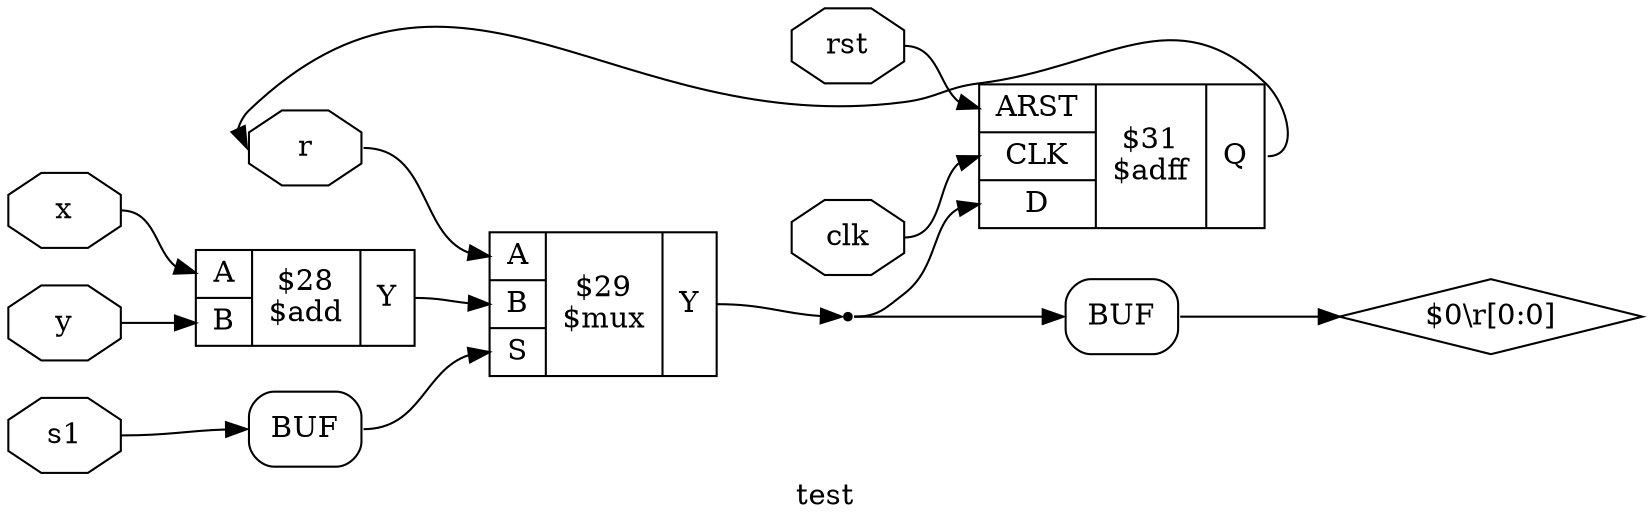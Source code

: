 digraph "test" {
label="test";
rankdir="LR";
remincross=true;
n5 [ shape=octagon, label="r", color="black", fontcolor="black" ];
n6 [ shape=octagon, label="rst", color="black", fontcolor="black" ];
n7 [ shape=octagon, label="s1", color="black", fontcolor="black" ];
n8 [ shape=octagon, label="clk", color="black", fontcolor="black" ];
n9 [ shape=octagon, label="y", color="black", fontcolor="black" ];
n10 [ shape=octagon, label="x", color="black", fontcolor="black" ];
c15 [ shape=record, label="{{<p11> ARST|<p12> CLK|<p13> D}|$31\n$adff|{<p14> Q}}" ];
c20 [ shape=record, label="{{<p16> A|<p17> B|<p18> S}|$29\n$mux|{<p19> Y}}" ];
c21 [ shape=record, label="{{<p16> A|<p17> B}|$28\n$add|{<p19> Y}}" ];
x0 [shape=box, style=rounded, label="BUF"];
x1 [shape=box, style=rounded, label="BUF"];
n1 [ shape=point ];
c20:p19:e -> n1:w [color="black", label=""];
n1:e -> c15:p13:w [color="black", label=""];
n1:e -> x1:w:w [color="black", label=""];
n10:e -> c21:p16:w [color="black", label=""];
x0:e:e -> c20:p18:w [color="black", label=""];
c21:p19:e -> c20:p17:w [color="black", label=""];
n4 [ shape=diamond, label="$0\\r[0:0]" ];
x1:e:e -> n4:w [color="black", label=""];
c15:p14:e -> n5:w [color="black", label=""];
n5:e -> c20:p16:w [color="black", label=""];
n6:e -> c15:p11:w [color="black", label=""];
n7:e -> x0:w:w [color="black", label=""];
n8:e -> c15:p12:w [color="black", label=""];
n9:e -> c21:p17:w [color="black", label=""];
}
